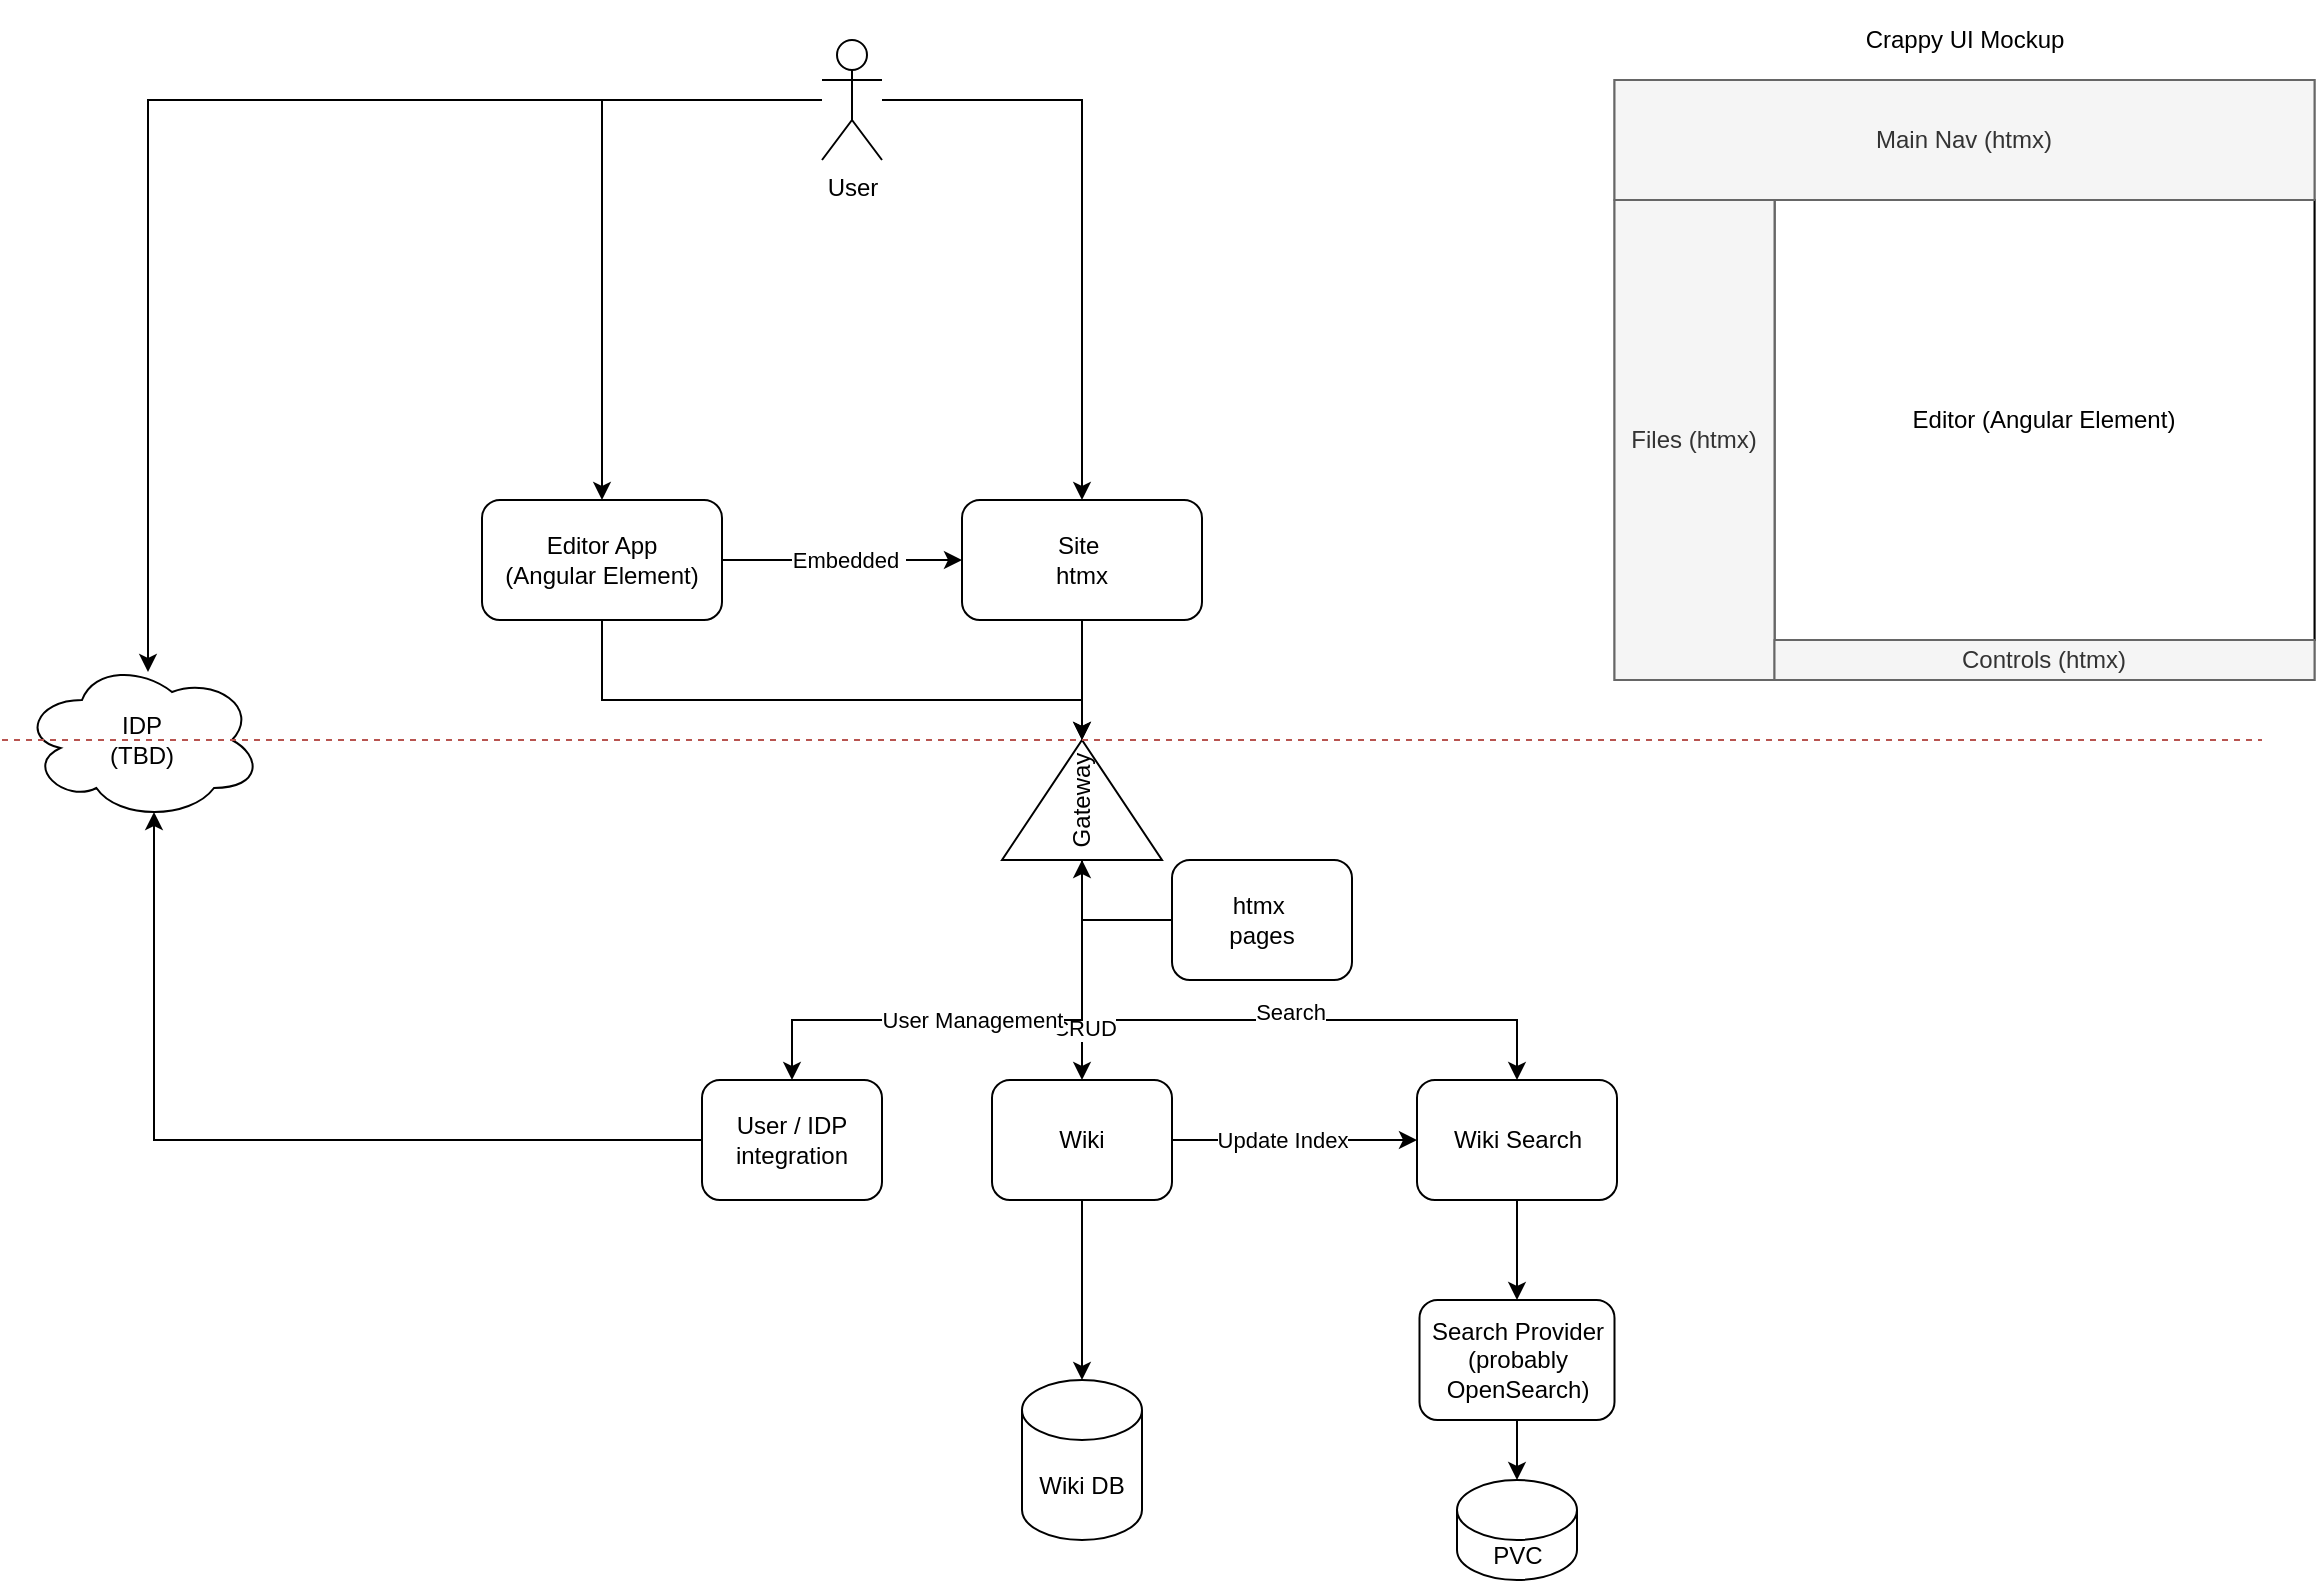 <mxfile version="21.6.6" type="device">
  <diagram name="Page-1" id="305SGDI7W9s_KfbfRGtT">
    <mxGraphModel dx="1632" dy="919" grid="1" gridSize="10" guides="1" tooltips="1" connect="1" arrows="1" fold="1" page="1" pageScale="1" pageWidth="850" pageHeight="1100" math="0" shadow="0">
      <root>
        <mxCell id="0" />
        <mxCell id="1" parent="0" />
        <mxCell id="pLAp17gwkIlJmsqobUR1-7" style="edgeStyle=orthogonalEdgeStyle;rounded=0;orthogonalLoop=1;jettySize=auto;html=1;" parent="1" source="pLAp17gwkIlJmsqobUR1-2" target="pLAp17gwkIlJmsqobUR1-3" edge="1">
          <mxGeometry relative="1" as="geometry" />
        </mxCell>
        <mxCell id="pLAp17gwkIlJmsqobUR1-8" style="edgeStyle=orthogonalEdgeStyle;rounded=0;orthogonalLoop=1;jettySize=auto;html=1;entryX=0.5;entryY=0;entryDx=0;entryDy=0;" parent="1" source="pLAp17gwkIlJmsqobUR1-2" target="pLAp17gwkIlJmsqobUR1-4" edge="1">
          <mxGeometry relative="1" as="geometry" />
        </mxCell>
        <mxCell id="pLAp17gwkIlJmsqobUR1-28" style="edgeStyle=orthogonalEdgeStyle;rounded=0;orthogonalLoop=1;jettySize=auto;html=1;entryX=0.525;entryY=0.075;entryDx=0;entryDy=0;entryPerimeter=0;" parent="1" source="pLAp17gwkIlJmsqobUR1-2" target="pLAp17gwkIlJmsqobUR1-26" edge="1">
          <mxGeometry relative="1" as="geometry">
            <mxPoint x="80" y="400" as="targetPoint" />
          </mxGeometry>
        </mxCell>
        <mxCell id="pLAp17gwkIlJmsqobUR1-2" value="User" style="shape=umlActor;verticalLabelPosition=bottom;verticalAlign=top;html=1;outlineConnect=0;" parent="1" vertex="1">
          <mxGeometry x="410" y="90" width="30" height="60" as="geometry" />
        </mxCell>
        <mxCell id="pLAp17gwkIlJmsqobUR1-5" style="edgeStyle=orthogonalEdgeStyle;rounded=0;orthogonalLoop=1;jettySize=auto;html=1;exitX=0;exitY=0.5;exitDx=0;exitDy=0;entryX=1;entryY=0.5;entryDx=0;entryDy=0;endArrow=none;endFill=0;startArrow=classic;startFill=1;" parent="1" source="pLAp17gwkIlJmsqobUR1-3" target="pLAp17gwkIlJmsqobUR1-4" edge="1">
          <mxGeometry relative="1" as="geometry" />
        </mxCell>
        <mxCell id="pLAp17gwkIlJmsqobUR1-6" value="Embedded&amp;nbsp;" style="edgeLabel;html=1;align=center;verticalAlign=middle;resizable=0;points=[];" parent="pLAp17gwkIlJmsqobUR1-5" vertex="1" connectable="0">
          <mxGeometry x="-0.18" y="4" relative="1" as="geometry">
            <mxPoint x="-8" y="-4" as="offset" />
          </mxGeometry>
        </mxCell>
        <mxCell id="pLAp17gwkIlJmsqobUR1-20" style="edgeStyle=orthogonalEdgeStyle;rounded=0;orthogonalLoop=1;jettySize=auto;html=1;exitX=0.5;exitY=1;exitDx=0;exitDy=0;entryX=1;entryY=0.5;entryDx=0;entryDy=0;" parent="1" source="pLAp17gwkIlJmsqobUR1-3" target="pLAp17gwkIlJmsqobUR1-19" edge="1">
          <mxGeometry relative="1" as="geometry" />
        </mxCell>
        <mxCell id="pLAp17gwkIlJmsqobUR1-3" value="Site&amp;nbsp;&lt;br&gt;htmx" style="rounded=1;whiteSpace=wrap;html=1;" parent="1" vertex="1">
          <mxGeometry x="480" y="320" width="120" height="60" as="geometry" />
        </mxCell>
        <mxCell id="887G2Gbms3AWsfri2u74-2" style="edgeStyle=orthogonalEdgeStyle;rounded=0;orthogonalLoop=1;jettySize=auto;html=1;exitX=0.5;exitY=1;exitDx=0;exitDy=0;entryX=1;entryY=0.5;entryDx=0;entryDy=0;" edge="1" parent="1" source="pLAp17gwkIlJmsqobUR1-4" target="pLAp17gwkIlJmsqobUR1-19">
          <mxGeometry relative="1" as="geometry">
            <mxPoint x="305" y="400" as="sourcePoint" />
            <mxPoint x="545" y="510" as="targetPoint" />
            <Array as="points">
              <mxPoint x="300" y="420" />
              <mxPoint x="540" y="420" />
            </Array>
          </mxGeometry>
        </mxCell>
        <mxCell id="pLAp17gwkIlJmsqobUR1-4" value="Editor App&lt;br&gt;(Angular Element)" style="rounded=1;whiteSpace=wrap;html=1;" parent="1" vertex="1">
          <mxGeometry x="240" y="320" width="120" height="60" as="geometry" />
        </mxCell>
        <mxCell id="pLAp17gwkIlJmsqobUR1-10" value="" style="rounded=0;whiteSpace=wrap;html=1;fillColor=#f5f5f5;fontColor=#333333;strokeColor=#666666;" parent="1" vertex="1">
          <mxGeometry x="806.25" y="110" width="350" height="300" as="geometry" />
        </mxCell>
        <mxCell id="pLAp17gwkIlJmsqobUR1-11" value="Editor (Angular Element)" style="rounded=0;whiteSpace=wrap;html=1;" parent="1" vertex="1">
          <mxGeometry x="886.25" y="170" width="270" height="220" as="geometry" />
        </mxCell>
        <mxCell id="pLAp17gwkIlJmsqobUR1-12" value="Main Nav (htmx)" style="rounded=0;whiteSpace=wrap;html=1;fillColor=#f5f5f5;fontColor=#333333;strokeColor=#666666;" parent="1" vertex="1">
          <mxGeometry x="806.25" y="110" width="350" height="60" as="geometry" />
        </mxCell>
        <mxCell id="pLAp17gwkIlJmsqobUR1-13" value="Files (htmx)" style="rounded=0;whiteSpace=wrap;html=1;fillColor=#f5f5f5;fontColor=#333333;strokeColor=#666666;" parent="1" vertex="1">
          <mxGeometry x="806.25" y="170" width="80" height="240" as="geometry" />
        </mxCell>
        <mxCell id="pLAp17gwkIlJmsqobUR1-14" value="Controls (htmx)" style="rounded=0;whiteSpace=wrap;html=1;fillColor=#f5f5f5;fontColor=#333333;strokeColor=#666666;" parent="1" vertex="1">
          <mxGeometry x="886.25" y="390" width="270" height="20" as="geometry" />
        </mxCell>
        <mxCell id="pLAp17gwkIlJmsqobUR1-15" value="Crappy UI Mockup" style="text;html=1;strokeColor=none;fillColor=none;align=center;verticalAlign=middle;whiteSpace=wrap;rounded=0;" parent="1" vertex="1">
          <mxGeometry x="883.75" y="70" width="195" height="40" as="geometry" />
        </mxCell>
        <mxCell id="pLAp17gwkIlJmsqobUR1-16" value="" style="endArrow=none;dashed=1;html=1;rounded=0;fillColor=#f8cecc;strokeColor=#b85450;" parent="1" edge="1">
          <mxGeometry width="50" height="50" relative="1" as="geometry">
            <mxPoint x="630" y="440" as="sourcePoint" />
            <mxPoint x="1130" y="440" as="targetPoint" />
          </mxGeometry>
        </mxCell>
        <mxCell id="pLAp17gwkIlJmsqobUR1-29" style="edgeStyle=orthogonalEdgeStyle;rounded=0;orthogonalLoop=1;jettySize=auto;html=1;exitX=0;exitY=0.5;exitDx=0;exitDy=0;entryX=0.55;entryY=0.95;entryDx=0;entryDy=0;entryPerimeter=0;" parent="1" source="pLAp17gwkIlJmsqobUR1-18" target="pLAp17gwkIlJmsqobUR1-26" edge="1">
          <mxGeometry relative="1" as="geometry">
            <mxPoint x="70" y="490" as="targetPoint" />
          </mxGeometry>
        </mxCell>
        <mxCell id="pLAp17gwkIlJmsqobUR1-18" value="User / IDP integration" style="rounded=1;whiteSpace=wrap;html=1;" parent="1" vertex="1">
          <mxGeometry x="350" y="610" width="90" height="60" as="geometry" />
        </mxCell>
        <mxCell id="pLAp17gwkIlJmsqobUR1-23" style="edgeStyle=orthogonalEdgeStyle;rounded=0;orthogonalLoop=1;jettySize=auto;html=1;exitX=0;exitY=0.5;exitDx=0;exitDy=0;entryX=0.5;entryY=0;entryDx=0;entryDy=0;" parent="1" source="pLAp17gwkIlJmsqobUR1-19" target="pLAp17gwkIlJmsqobUR1-22" edge="1">
          <mxGeometry relative="1" as="geometry">
            <Array as="points">
              <mxPoint x="540" y="580" />
              <mxPoint x="758" y="580" />
            </Array>
          </mxGeometry>
        </mxCell>
        <mxCell id="7CrDT5_cEv3WjHguBi0t-5" value="Search" style="edgeLabel;html=1;align=center;verticalAlign=middle;resizable=0;points=[];" parent="pLAp17gwkIlJmsqobUR1-23" vertex="1" connectable="0">
          <mxGeometry x="0.121" y="4" relative="1" as="geometry">
            <mxPoint as="offset" />
          </mxGeometry>
        </mxCell>
        <mxCell id="pLAp17gwkIlJmsqobUR1-24" style="edgeStyle=orthogonalEdgeStyle;rounded=0;orthogonalLoop=1;jettySize=auto;html=1;exitX=0;exitY=0.5;exitDx=0;exitDy=0;" parent="1" source="pLAp17gwkIlJmsqobUR1-19" target="pLAp17gwkIlJmsqobUR1-21" edge="1">
          <mxGeometry relative="1" as="geometry" />
        </mxCell>
        <mxCell id="7CrDT5_cEv3WjHguBi0t-4" value="CRUD" style="edgeLabel;html=1;align=center;verticalAlign=middle;resizable=0;points=[];" parent="pLAp17gwkIlJmsqobUR1-24" vertex="1" connectable="0">
          <mxGeometry x="0.526" y="1" relative="1" as="geometry">
            <mxPoint as="offset" />
          </mxGeometry>
        </mxCell>
        <mxCell id="pLAp17gwkIlJmsqobUR1-25" style="edgeStyle=orthogonalEdgeStyle;rounded=0;orthogonalLoop=1;jettySize=auto;html=1;exitX=0;exitY=0.5;exitDx=0;exitDy=0;entryX=0.5;entryY=0;entryDx=0;entryDy=0;" parent="1" source="pLAp17gwkIlJmsqobUR1-19" target="pLAp17gwkIlJmsqobUR1-18" edge="1">
          <mxGeometry relative="1" as="geometry">
            <Array as="points">
              <mxPoint x="540" y="580" />
              <mxPoint x="395" y="580" />
            </Array>
          </mxGeometry>
        </mxCell>
        <mxCell id="7CrDT5_cEv3WjHguBi0t-6" value="User Management" style="edgeLabel;html=1;align=center;verticalAlign=middle;resizable=0;points=[];" parent="pLAp17gwkIlJmsqobUR1-25" vertex="1" connectable="0">
          <mxGeometry x="0.078" relative="1" as="geometry">
            <mxPoint x="2" as="offset" />
          </mxGeometry>
        </mxCell>
        <mxCell id="pLAp17gwkIlJmsqobUR1-19" value="Gateway" style="triangle;whiteSpace=wrap;html=1;rotation=-90;" parent="1" vertex="1">
          <mxGeometry x="510" y="430" width="60" height="80" as="geometry" />
        </mxCell>
        <mxCell id="pLAp17gwkIlJmsqobUR1-31" style="edgeStyle=orthogonalEdgeStyle;rounded=0;orthogonalLoop=1;jettySize=auto;html=1;exitX=0.5;exitY=1;exitDx=0;exitDy=0;" parent="1" source="pLAp17gwkIlJmsqobUR1-21" target="pLAp17gwkIlJmsqobUR1-30" edge="1">
          <mxGeometry relative="1" as="geometry" />
        </mxCell>
        <mxCell id="pLAp17gwkIlJmsqobUR1-34" style="edgeStyle=orthogonalEdgeStyle;rounded=0;orthogonalLoop=1;jettySize=auto;html=1;exitX=1;exitY=0.5;exitDx=0;exitDy=0;entryX=0;entryY=0.5;entryDx=0;entryDy=0;" parent="1" source="pLAp17gwkIlJmsqobUR1-21" target="pLAp17gwkIlJmsqobUR1-22" edge="1">
          <mxGeometry relative="1" as="geometry" />
        </mxCell>
        <mxCell id="pLAp17gwkIlJmsqobUR1-35" value="Update Index" style="edgeLabel;html=1;align=center;verticalAlign=middle;resizable=0;points=[];" parent="pLAp17gwkIlJmsqobUR1-34" vertex="1" connectable="0">
          <mxGeometry x="0.154" y="-2" relative="1" as="geometry">
            <mxPoint x="-16" y="-2" as="offset" />
          </mxGeometry>
        </mxCell>
        <mxCell id="pLAp17gwkIlJmsqobUR1-21" value="Wiki" style="rounded=1;whiteSpace=wrap;html=1;" parent="1" vertex="1">
          <mxGeometry x="495" y="610" width="90" height="60" as="geometry" />
        </mxCell>
        <mxCell id="7CrDT5_cEv3WjHguBi0t-2" style="edgeStyle=orthogonalEdgeStyle;rounded=0;orthogonalLoop=1;jettySize=auto;html=1;exitX=0.5;exitY=1;exitDx=0;exitDy=0;entryX=0.5;entryY=0;entryDx=0;entryDy=0;" parent="1" source="pLAp17gwkIlJmsqobUR1-22" target="7CrDT5_cEv3WjHguBi0t-1" edge="1">
          <mxGeometry relative="1" as="geometry" />
        </mxCell>
        <mxCell id="pLAp17gwkIlJmsqobUR1-22" value="Wiki Search" style="rounded=1;whiteSpace=wrap;html=1;" parent="1" vertex="1">
          <mxGeometry x="707.5" y="610" width="100" height="60" as="geometry" />
        </mxCell>
        <mxCell id="pLAp17gwkIlJmsqobUR1-26" value="IDP&lt;br&gt;(TBD)" style="ellipse;shape=cloud;whiteSpace=wrap;html=1;" parent="1" vertex="1">
          <mxGeometry x="10" y="400" width="120" height="80" as="geometry" />
        </mxCell>
        <mxCell id="pLAp17gwkIlJmsqobUR1-30" value="Wiki DB" style="shape=cylinder3;whiteSpace=wrap;html=1;boundedLbl=1;backgroundOutline=1;size=15;" parent="1" vertex="1">
          <mxGeometry x="510" y="760" width="60" height="80" as="geometry" />
        </mxCell>
        <mxCell id="pLAp17gwkIlJmsqobUR1-32" value="PVC" style="shape=cylinder3;whiteSpace=wrap;html=1;boundedLbl=1;backgroundOutline=1;size=15;" parent="1" vertex="1">
          <mxGeometry x="727.5" y="810" width="60" height="50" as="geometry" />
        </mxCell>
        <mxCell id="7CrDT5_cEv3WjHguBi0t-3" style="edgeStyle=orthogonalEdgeStyle;rounded=0;orthogonalLoop=1;jettySize=auto;html=1;exitX=0.5;exitY=1;exitDx=0;exitDy=0;entryX=0.5;entryY=0;entryDx=0;entryDy=0;entryPerimeter=0;" parent="1" source="7CrDT5_cEv3WjHguBi0t-1" target="pLAp17gwkIlJmsqobUR1-32" edge="1">
          <mxGeometry relative="1" as="geometry" />
        </mxCell>
        <mxCell id="7CrDT5_cEv3WjHguBi0t-1" value="Search Provider (probably OpenSearch)" style="rounded=1;whiteSpace=wrap;html=1;" parent="1" vertex="1">
          <mxGeometry x="708.75" y="720" width="97.5" height="60" as="geometry" />
        </mxCell>
        <mxCell id="7CrDT5_cEv3WjHguBi0t-10" value="" style="endArrow=none;dashed=1;html=1;rounded=0;fillColor=#f8cecc;strokeColor=#b85450;" parent="1" edge="1">
          <mxGeometry width="50" height="50" relative="1" as="geometry">
            <mxPoint y="440" as="sourcePoint" />
            <mxPoint x="630" y="440" as="targetPoint" />
          </mxGeometry>
        </mxCell>
        <mxCell id="887G2Gbms3AWsfri2u74-4" style="edgeStyle=orthogonalEdgeStyle;rounded=0;orthogonalLoop=1;jettySize=auto;html=1;exitX=0;exitY=0.5;exitDx=0;exitDy=0;entryX=0;entryY=0.5;entryDx=0;entryDy=0;" edge="1" parent="1" source="887G2Gbms3AWsfri2u74-3" target="pLAp17gwkIlJmsqobUR1-19">
          <mxGeometry relative="1" as="geometry" />
        </mxCell>
        <mxCell id="887G2Gbms3AWsfri2u74-3" value="htmx&amp;nbsp;&lt;br&gt;pages" style="rounded=1;whiteSpace=wrap;html=1;" vertex="1" parent="1">
          <mxGeometry x="585" y="500" width="90" height="60" as="geometry" />
        </mxCell>
      </root>
    </mxGraphModel>
  </diagram>
</mxfile>
